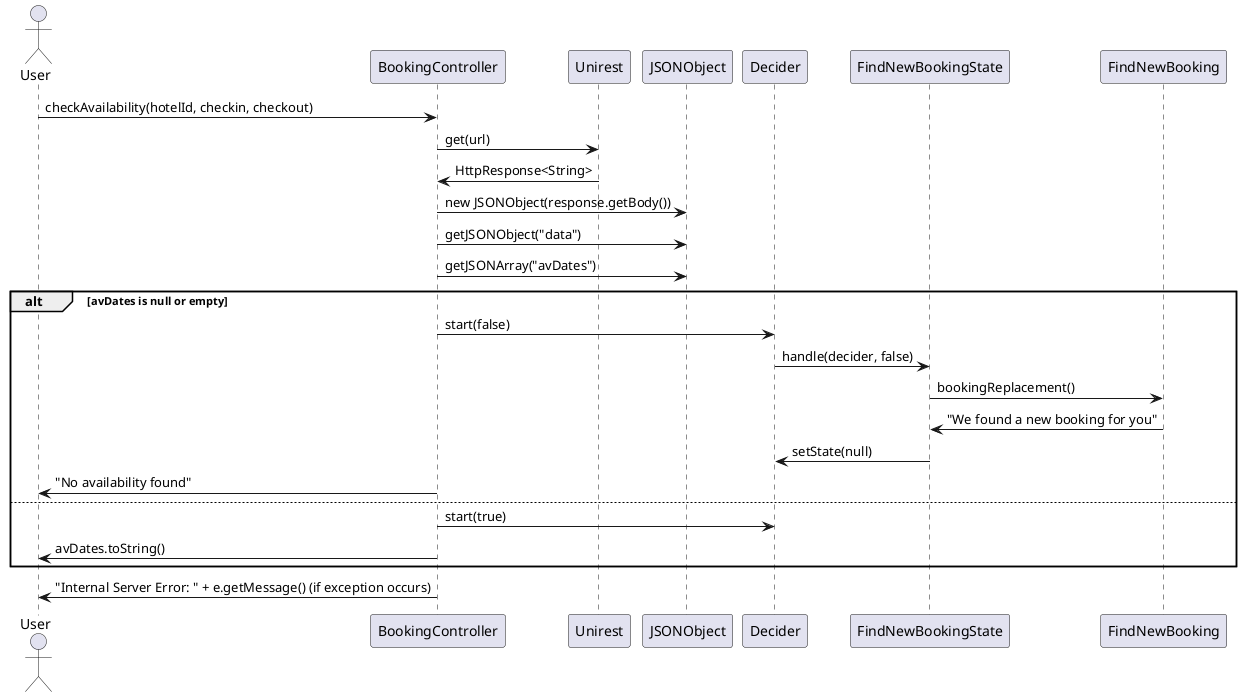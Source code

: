@startuml
actor User
participant BookingController
participant Unirest
participant JSONObject
participant Decider
participant FindNewBookingState
participant FindNewBooking

User -> BookingController: checkAvailability(hotelId, checkin, checkout)
BookingController -> Unirest: get(url)
Unirest -> BookingController: HttpResponse<String>
BookingController -> JSONObject: new JSONObject(response.getBody())
BookingController -> JSONObject: getJSONObject("data")
BookingController -> JSONObject: getJSONArray("avDates")

alt avDates is null or empty
    BookingController -> Decider: start(false)
    Decider -> FindNewBookingState: handle(decider, false)
    FindNewBookingState -> FindNewBooking: bookingReplacement()
    FindNewBooking -> FindNewBookingState: "We found a new booking for you"
    FindNewBookingState -> Decider: setState(null)
    BookingController -> User: "No availability found"
else
    BookingController -> Decider: start(true)
    BookingController -> User: avDates.toString()
end

BookingController -> User: "Internal Server Error: " + e.getMessage() (if exception occurs)
@enduml